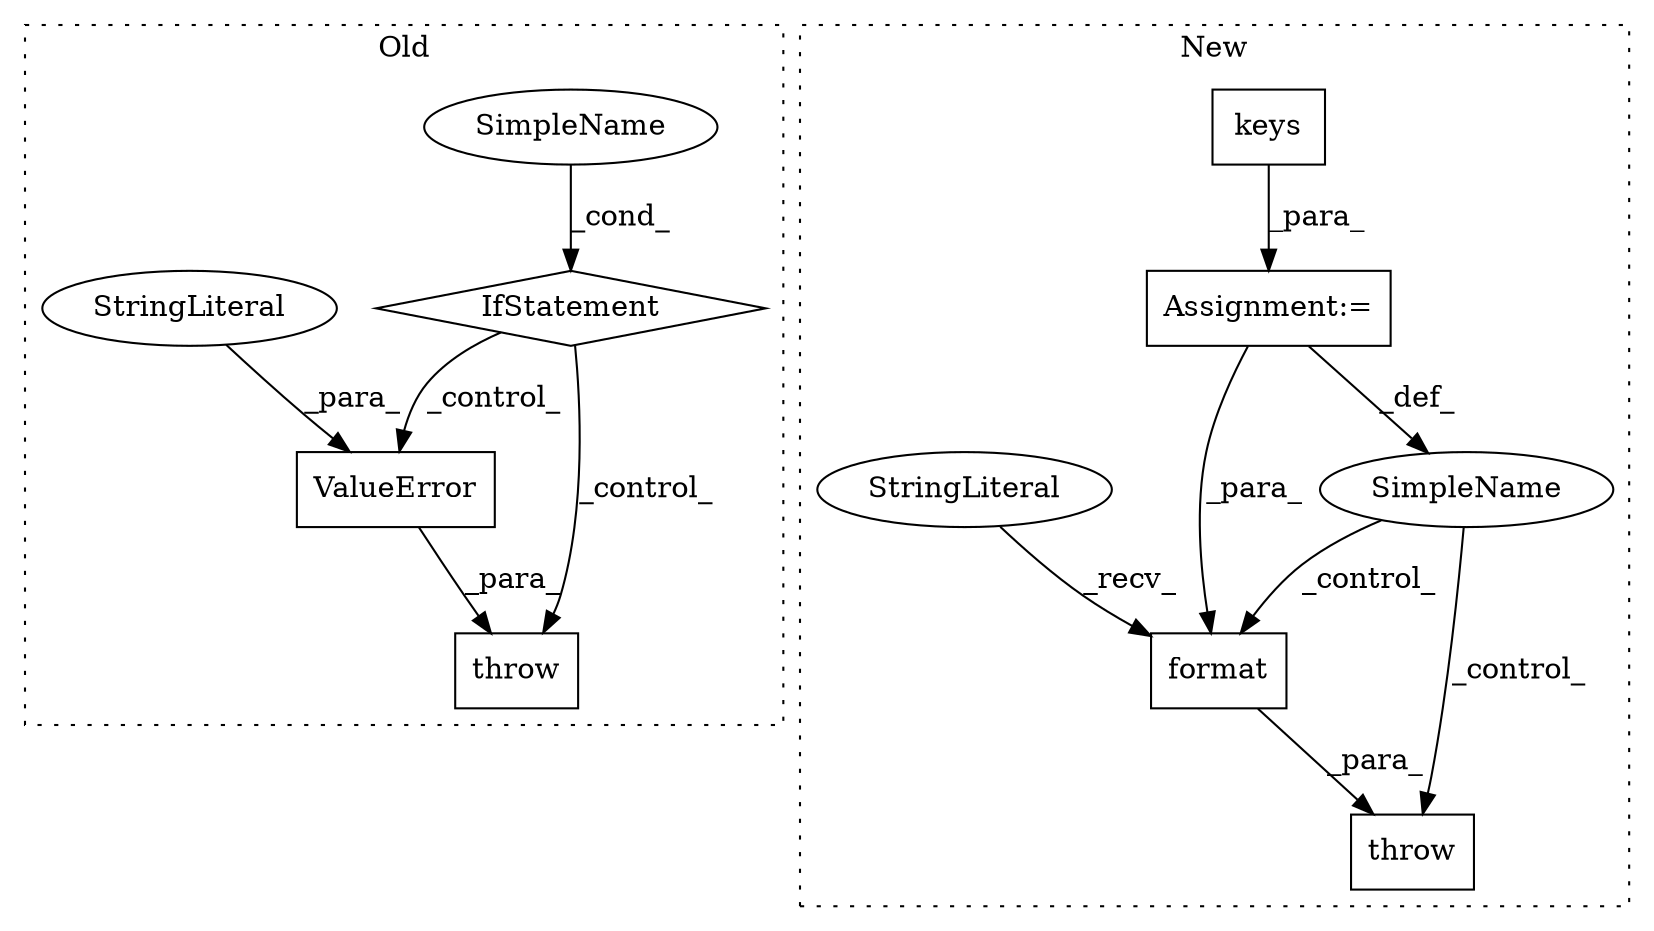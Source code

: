 digraph G {
subgraph cluster0 {
1 [label="ValueError" a="32" s="4000,4058" l="11,1" shape="box"];
3 [label="throw" a="53" s="3994" l="6" shape="box"];
4 [label="IfStatement" a="25" s="3938,3984" l="4,2" shape="diamond"];
5 [label="SimpleName" a="42" s="" l="" shape="ellipse"];
6 [label="StringLiteral" a="45" s="4011" l="47" shape="ellipse"];
label = "Old";
style="dotted";
}
subgraph cluster1 {
2 [label="keys" a="32" s="4103" l="6" shape="box"];
7 [label="Assignment:=" a="7" s="4081" l="1" shape="box"];
8 [label="format" a="32" s="4300,4348" l="7,1" shape="box"];
9 [label="SimpleName" a="42" s="" l="" shape="ellipse"];
10 [label="throw" a="53" s="4246" l="6" shape="box"];
11 [label="StringLiteral" a="45" s="4263" l="36" shape="ellipse"];
label = "New";
style="dotted";
}
1 -> 3 [label="_para_"];
2 -> 7 [label="_para_"];
4 -> 1 [label="_control_"];
4 -> 3 [label="_control_"];
5 -> 4 [label="_cond_"];
6 -> 1 [label="_para_"];
7 -> 9 [label="_def_"];
7 -> 8 [label="_para_"];
8 -> 10 [label="_para_"];
9 -> 8 [label="_control_"];
9 -> 10 [label="_control_"];
11 -> 8 [label="_recv_"];
}